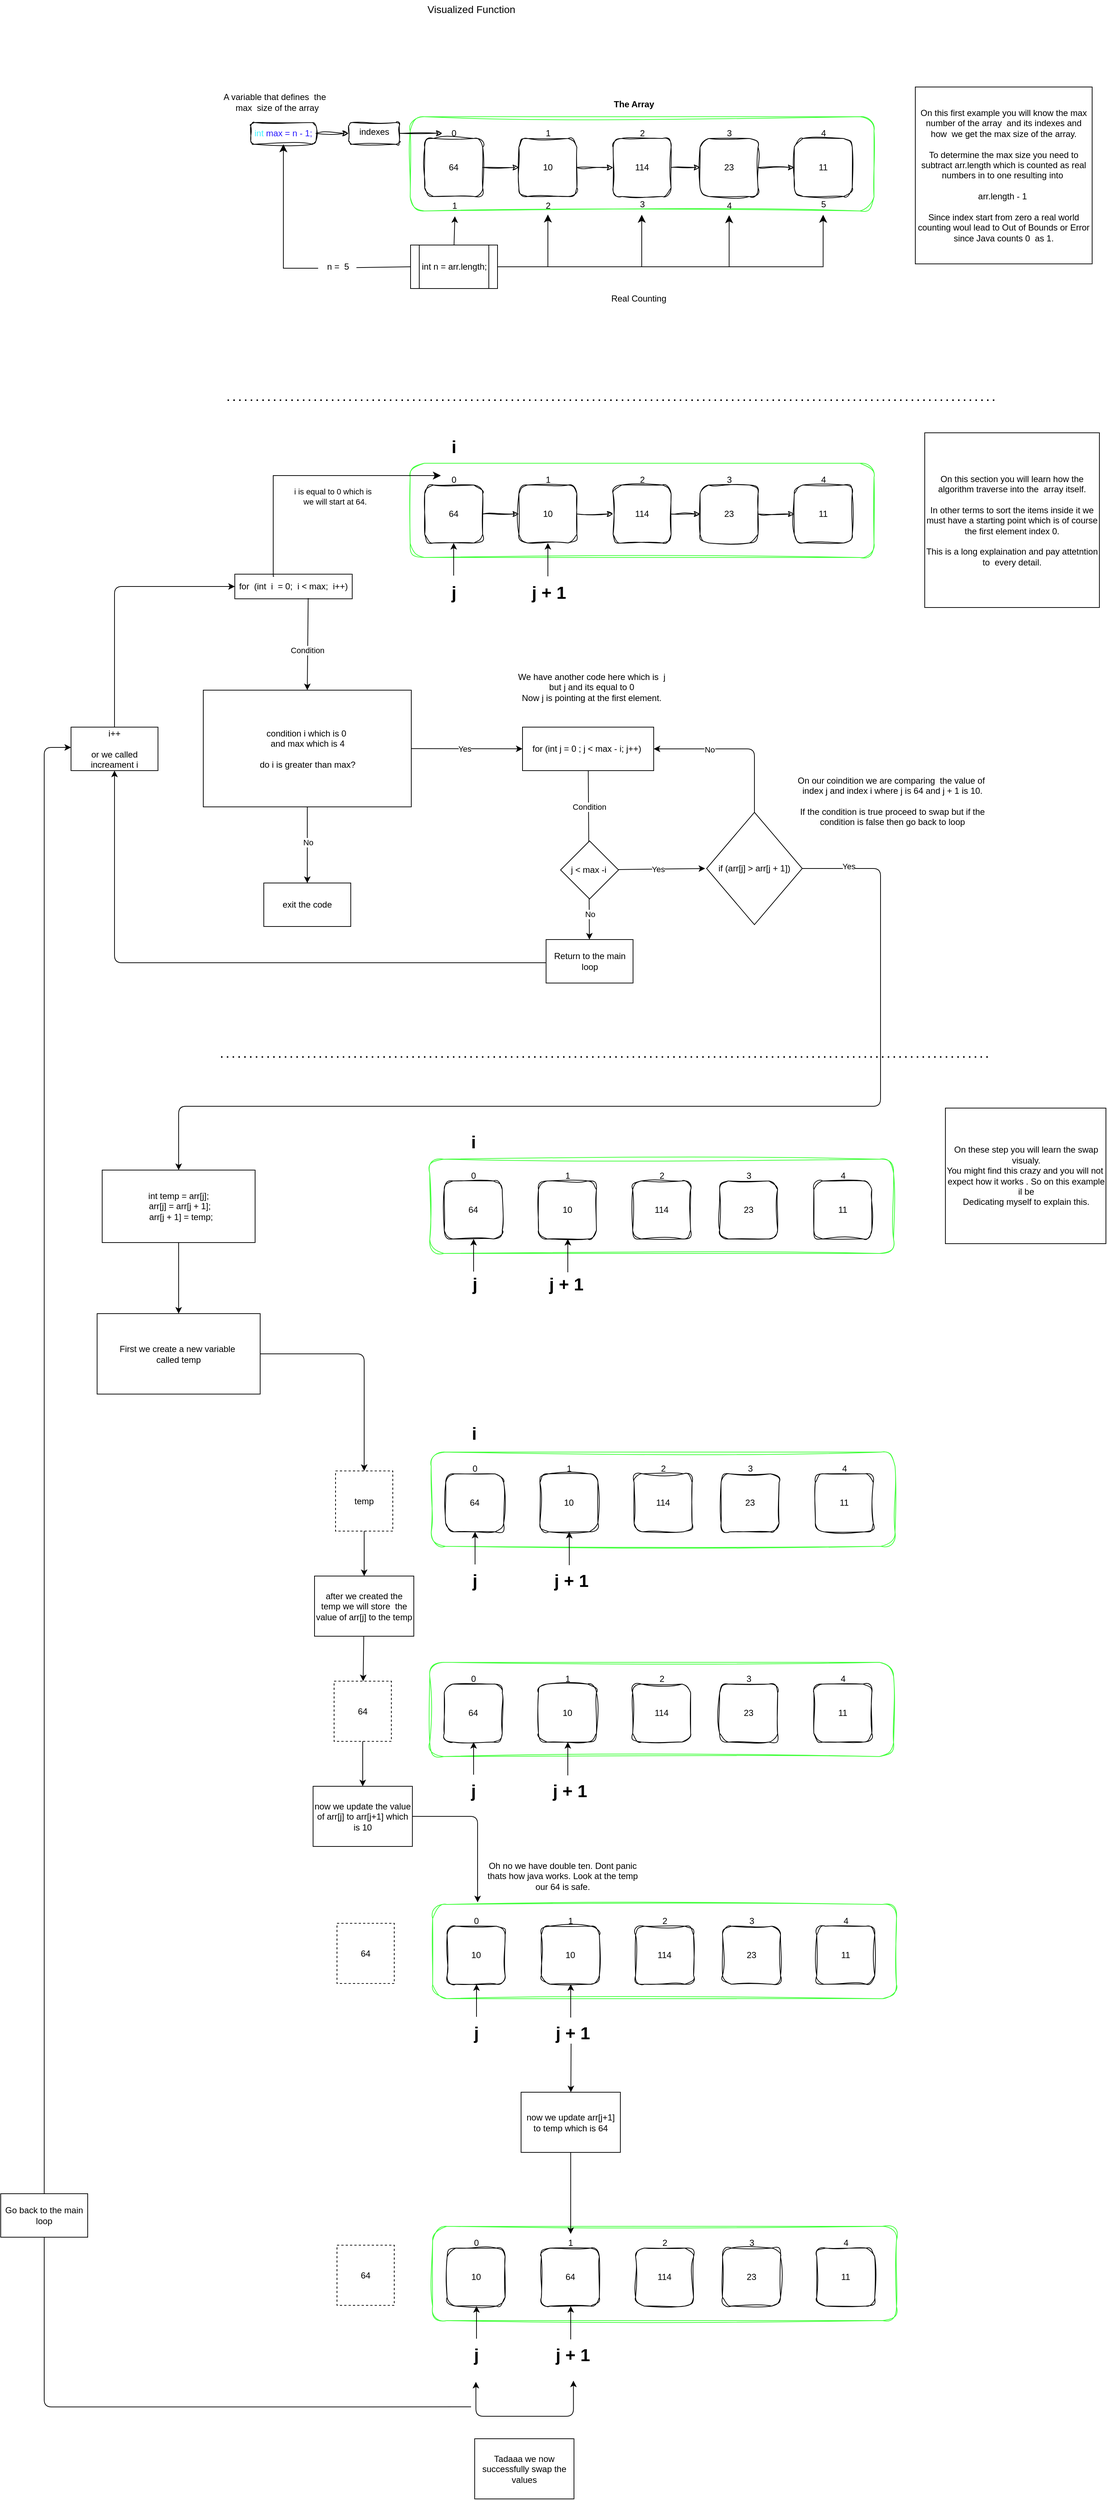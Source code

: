 <mxfile>
    <diagram id="qAZBfL1JPHvGY2etlOXa" name="Page-1">
        <mxGraphModel dx="1692" dy="777" grid="0" gridSize="10" guides="1" tooltips="1" connect="1" arrows="1" fold="1" page="0" pageScale="1" pageWidth="1100" pageHeight="850" background="none" math="0" shadow="0" adaptiveColors="auto">
            <root>
                <mxCell id="0"/>
                <mxCell id="1" parent="0"/>
                <mxCell id="31" value="" style="rounded=1;whiteSpace=wrap;html=1;strokeColor=#3EFF38;sketch=1;curveFitting=1;jiggle=2;fillColor=none;movable=0;resizable=0;rotatable=0;deletable=0;editable=0;locked=1;connectable=0;" parent="1" vertex="1">
                    <mxGeometry x="90" y="90" width="640" height="130" as="geometry"/>
                </mxCell>
                <mxCell id="11" value="&lt;font style=&quot;font-size: 14px;&quot;&gt;Visualized Function&lt;/font&gt;&lt;div&gt;&lt;br&gt;&lt;/div&gt;" style="text;html=1;align=center;verticalAlign=middle;resizable=0;points=[];autosize=1;strokeColor=none;fillColor=none;sketch=1;curveFitting=1;jiggle=2;rounded=1;" parent="1" vertex="1">
                    <mxGeometry x="104" y="-71" width="140" height="40" as="geometry"/>
                </mxCell>
                <mxCell id="23" value="indexes&lt;div&gt;&lt;br&gt;&lt;/div&gt;" style="text;html=1;align=center;verticalAlign=middle;resizable=0;points=[];autosize=1;strokeColor=none;fillColor=none;sketch=1;curveFitting=1;jiggle=2;rounded=1;movable=0;rotatable=0;deletable=0;editable=0;locked=1;connectable=0;" parent="1" vertex="1">
                    <mxGeometry x="10" y="98" width="60" height="40" as="geometry"/>
                </mxCell>
                <mxCell id="2" value="64" style="whiteSpace=wrap;html=1;aspect=fixed;sketch=1;curveFitting=1;jiggle=2;rounded=1;fillColor=none;movable=0;resizable=0;rotatable=0;deletable=0;editable=0;locked=1;connectable=0;" parent="1" vertex="1">
                    <mxGeometry x="110" y="120" width="80" height="80" as="geometry"/>
                </mxCell>
                <mxCell id="3" value="10" style="whiteSpace=wrap;html=1;aspect=fixed;sketch=1;curveFitting=1;jiggle=2;rounded=1;fillColor=none;movable=0;resizable=0;rotatable=0;deletable=0;editable=0;locked=1;connectable=0;" parent="1" vertex="1">
                    <mxGeometry x="240" y="120" width="80" height="80" as="geometry"/>
                </mxCell>
                <mxCell id="5" value="114" style="whiteSpace=wrap;html=1;aspect=fixed;sketch=1;curveFitting=1;jiggle=2;rounded=1;fillColor=none;movable=0;resizable=0;rotatable=0;deletable=0;editable=0;locked=1;connectable=0;" parent="1" vertex="1">
                    <mxGeometry x="370" y="120" width="80" height="80" as="geometry"/>
                </mxCell>
                <mxCell id="12" value="23" style="whiteSpace=wrap;html=1;aspect=fixed;sketch=1;curveFitting=1;jiggle=2;rounded=1;fillColor=none;movable=0;resizable=0;rotatable=0;deletable=0;editable=0;locked=1;connectable=0;" parent="1" vertex="1">
                    <mxGeometry x="490" y="120" width="80" height="80" as="geometry"/>
                </mxCell>
                <mxCell id="14" value="11" style="whiteSpace=wrap;html=1;aspect=fixed;sketch=1;curveFitting=1;jiggle=2;rounded=1;fillColor=none;movable=0;resizable=0;rotatable=0;deletable=0;editable=0;locked=1;connectable=0;" parent="1" vertex="1">
                    <mxGeometry x="620" y="120" width="80" height="80" as="geometry"/>
                </mxCell>
                <mxCell id="15" value="" style="edgeStyle=none;html=1;sketch=1;curveFitting=1;jiggle=2;rounded=1;movable=0;resizable=0;rotatable=0;deletable=0;editable=0;locked=1;connectable=0;" parent="1" source="12" target="14" edge="1">
                    <mxGeometry relative="1" as="geometry"/>
                </mxCell>
                <mxCell id="13" value="" style="edgeStyle=none;html=1;sketch=1;curveFitting=1;jiggle=2;rounded=1;movable=0;resizable=0;rotatable=0;deletable=0;editable=0;locked=1;connectable=0;" parent="1" source="5" target="12" edge="1">
                    <mxGeometry relative="1" as="geometry"/>
                </mxCell>
                <mxCell id="6" value="" style="edgeStyle=none;html=1;sketch=1;curveFitting=1;jiggle=2;rounded=1;movable=0;resizable=0;rotatable=0;deletable=0;editable=0;locked=1;connectable=0;" parent="1" source="3" target="5" edge="1">
                    <mxGeometry relative="1" as="geometry"/>
                </mxCell>
                <mxCell id="4" style="edgeStyle=none;html=1;sketch=1;curveFitting=1;jiggle=2;rounded=1;movable=0;resizable=0;rotatable=0;deletable=0;editable=0;locked=1;connectable=0;" parent="1" source="2" target="3" edge="1">
                    <mxGeometry relative="1" as="geometry"/>
                </mxCell>
                <mxCell id="16" value="&lt;p&gt;0&lt;/p&gt;" style="text;html=1;align=center;verticalAlign=middle;resizable=0;points=[];autosize=1;strokeColor=none;fillColor=none;sketch=1;curveFitting=1;jiggle=2;rounded=1;movable=0;rotatable=0;deletable=0;editable=0;locked=1;connectable=0;" parent="1" vertex="1">
                    <mxGeometry x="135" y="88" width="30" height="50" as="geometry"/>
                </mxCell>
                <mxCell id="17" value="1" style="text;html=1;align=center;verticalAlign=middle;resizable=0;points=[];autosize=1;strokeColor=none;fillColor=none;sketch=1;curveFitting=1;jiggle=2;rounded=1;movable=0;rotatable=0;deletable=0;editable=0;locked=1;connectable=0;" parent="1" vertex="1">
                    <mxGeometry x="265" y="98" width="30" height="30" as="geometry"/>
                </mxCell>
                <mxCell id="20" value="2" style="text;html=1;align=center;verticalAlign=middle;resizable=0;points=[];autosize=1;strokeColor=none;fillColor=none;sketch=1;curveFitting=1;jiggle=2;rounded=1;movable=0;rotatable=0;deletable=0;editable=0;locked=1;connectable=0;" parent="1" vertex="1">
                    <mxGeometry x="395" y="98" width="30" height="30" as="geometry"/>
                </mxCell>
                <mxCell id="21" value="3" style="text;html=1;align=center;verticalAlign=middle;resizable=0;points=[];autosize=1;strokeColor=none;fillColor=none;sketch=1;curveFitting=1;jiggle=2;rounded=1;movable=0;rotatable=0;deletable=0;editable=0;locked=1;connectable=0;" parent="1" vertex="1">
                    <mxGeometry x="515" y="98" width="30" height="30" as="geometry"/>
                </mxCell>
                <mxCell id="22" value="4" style="text;html=1;align=center;verticalAlign=middle;resizable=0;points=[];autosize=1;strokeColor=none;fillColor=none;sketch=1;curveFitting=1;jiggle=2;rounded=1;movable=0;rotatable=0;deletable=0;editable=0;locked=1;connectable=0;" parent="1" vertex="1">
                    <mxGeometry x="645" y="98" width="30" height="30" as="geometry"/>
                </mxCell>
                <mxCell id="27" style="edgeStyle=none;html=1;entryX=-0.025;entryY=0.496;entryDx=0;entryDy=0;entryPerimeter=0;sketch=1;curveFitting=1;jiggle=2;rounded=1;movable=0;resizable=0;rotatable=0;deletable=0;editable=0;locked=1;connectable=0;" parent="1" source="24" target="16" edge="1">
                    <mxGeometry relative="1" as="geometry"/>
                </mxCell>
                <mxCell id="24" value="" style="whiteSpace=wrap;html=1;sketch=1;curveFitting=1;jiggle=2;rounded=1;fillColor=none;movable=0;resizable=0;rotatable=0;deletable=0;editable=0;locked=1;connectable=0;" parent="1" vertex="1">
                    <mxGeometry x="5" y="98" width="70" height="30" as="geometry"/>
                </mxCell>
                <mxCell id="32" value="&lt;b&gt;The Array&amp;nbsp;&lt;/b&gt;" style="text;html=1;align=center;verticalAlign=middle;resizable=0;points=[];autosize=1;strokeColor=none;fillColor=none;sketch=1;curveFitting=1;jiggle=2;rounded=1;movable=0;rotatable=0;deletable=0;editable=0;locked=1;connectable=0;" parent="1" vertex="1">
                    <mxGeometry x="360" y="58" width="80" height="30" as="geometry"/>
                </mxCell>
                <mxCell id="34" style="edgeStyle=none;html=1;entryX=0;entryY=0.5;entryDx=0;entryDy=0;sketch=1;curveFitting=1;jiggle=2;rounded=1;movable=0;resizable=0;rotatable=0;deletable=0;editable=0;locked=1;connectable=0;" parent="1" source="33" target="24" edge="1">
                    <mxGeometry relative="1" as="geometry"/>
                </mxCell>
                <mxCell id="33" value="&lt;font color=&quot;#3df2ff&quot;&gt;int&lt;/font&gt;&lt;font color=&quot;#2616ff&quot;&gt; max = n - 1;&lt;/font&gt;" style="rounded=1;whiteSpace=wrap;html=1;sketch=1;curveFitting=1;jiggle=2;fillColor=none;movable=0;resizable=0;rotatable=0;deletable=0;editable=0;locked=1;connectable=0;" parent="1" vertex="1">
                    <mxGeometry x="-130" y="98" width="90" height="30" as="geometry"/>
                </mxCell>
                <mxCell id="35" value="A variable that defines&amp;nbsp; the&amp;nbsp;&amp;nbsp;&lt;div&gt;max&amp;nbsp; size of the array&lt;/div&gt;" style="text;html=1;align=center;verticalAlign=middle;resizable=0;points=[];autosize=1;strokeColor=none;fillColor=none;movable=0;rotatable=0;deletable=0;editable=0;locked=1;connectable=0;" parent="1" vertex="1">
                    <mxGeometry x="-177" y="49" width="166" height="41" as="geometry"/>
                </mxCell>
                <mxCell id="37" value="1" style="text;html=1;align=center;verticalAlign=middle;resizable=0;points=[];autosize=1;strokeColor=none;fillColor=none;movable=0;rotatable=0;deletable=0;editable=0;locked=1;connectable=0;" parent="1" vertex="1">
                    <mxGeometry x="138" y="200" width="25" height="26" as="geometry"/>
                </mxCell>
                <mxCell id="38" value="2" style="text;html=1;align=center;verticalAlign=middle;resizable=0;points=[];autosize=1;strokeColor=none;fillColor=none;movable=0;rotatable=0;deletable=0;editable=0;locked=1;connectable=0;" parent="1" vertex="1">
                    <mxGeometry x="267.5" y="200" width="25" height="26" as="geometry"/>
                </mxCell>
                <mxCell id="39" value="3" style="text;html=1;align=center;verticalAlign=middle;resizable=0;points=[];autosize=1;strokeColor=none;fillColor=none;movable=0;rotatable=0;deletable=0;editable=0;locked=1;connectable=0;" parent="1" vertex="1">
                    <mxGeometry x="397.5" y="198" width="25" height="26" as="geometry"/>
                </mxCell>
                <mxCell id="40" value="4" style="text;html=1;align=center;verticalAlign=middle;resizable=0;points=[];autosize=1;strokeColor=none;fillColor=none;movable=0;rotatable=0;deletable=0;editable=0;locked=1;connectable=0;" parent="1" vertex="1">
                    <mxGeometry x="517.5" y="200" width="25" height="26" as="geometry"/>
                </mxCell>
                <mxCell id="41" value="5" style="text;html=1;align=center;verticalAlign=middle;resizable=0;points=[];autosize=1;strokeColor=none;fillColor=none;movable=0;rotatable=0;deletable=0;editable=0;locked=1;connectable=0;" parent="1" vertex="1">
                    <mxGeometry x="647.5" y="198" width="25" height="26" as="geometry"/>
                </mxCell>
                <mxCell id="44" value="int n = arr.length;" style="shape=process;whiteSpace=wrap;html=1;backgroundOutline=1;movable=0;resizable=0;rotatable=0;deletable=0;editable=0;locked=1;connectable=0;" parent="1" vertex="1">
                    <mxGeometry x="90.5" y="267" width="120" height="60" as="geometry"/>
                </mxCell>
                <mxCell id="50" value="" style="edgeStyle=segmentEdgeStyle;endArrow=classic;html=1;curved=0;rounded=0;endSize=8;startSize=8;exitX=1;exitY=0.5;exitDx=0;exitDy=0;entryX=0.493;entryY=1.048;entryDx=0;entryDy=0;entryPerimeter=0;movable=0;resizable=0;rotatable=0;deletable=0;editable=0;locked=1;connectable=0;" parent="1" source="44" target="41" edge="1">
                    <mxGeometry width="50" height="50" relative="1" as="geometry">
                        <mxPoint x="293" y="278" as="sourcePoint"/>
                        <mxPoint x="343" y="228" as="targetPoint"/>
                    </mxGeometry>
                </mxCell>
                <mxCell id="52" value="" style="edgeStyle=segmentEdgeStyle;endArrow=classic;html=1;curved=0;rounded=0;endSize=8;startSize=8;entryX=0.505;entryY=0.994;entryDx=0;entryDy=0;entryPerimeter=0;exitX=1;exitY=0.5;exitDx=0;exitDy=0;movable=0;resizable=0;rotatable=0;deletable=0;editable=0;locked=1;connectable=0;" parent="1" source="44" target="40" edge="1">
                    <mxGeometry width="50" height="50" relative="1" as="geometry">
                        <mxPoint x="481" y="282" as="sourcePoint"/>
                        <mxPoint x="531" y="232" as="targetPoint"/>
                    </mxGeometry>
                </mxCell>
                <mxCell id="53" value="" style="edgeStyle=segmentEdgeStyle;endArrow=classic;html=1;curved=0;rounded=0;endSize=8;startSize=8;entryX=0.481;entryY=1.048;entryDx=0;entryDy=0;entryPerimeter=0;movable=0;resizable=0;rotatable=0;deletable=0;editable=0;locked=1;connectable=0;" parent="1" target="39" edge="1">
                    <mxGeometry width="50" height="50" relative="1" as="geometry">
                        <mxPoint x="214" y="297" as="sourcePoint"/>
                        <mxPoint x="343" y="228" as="targetPoint"/>
                    </mxGeometry>
                </mxCell>
                <mxCell id="54" value="" style="edgeStyle=segmentEdgeStyle;endArrow=classic;html=1;curved=0;rounded=0;endSize=8;startSize=8;exitX=1;exitY=0.5;exitDx=0;exitDy=0;entryX=0.5;entryY=0.955;entryDx=0;entryDy=0;entryPerimeter=0;movable=0;resizable=0;rotatable=0;deletable=0;editable=0;locked=1;connectable=0;" parent="1" source="44" target="38" edge="1">
                    <mxGeometry width="50" height="50" relative="1" as="geometry">
                        <mxPoint x="256" y="277" as="sourcePoint"/>
                        <mxPoint x="306" y="227" as="targetPoint"/>
                    </mxGeometry>
                </mxCell>
                <mxCell id="55" value="" style="endArrow=classic;html=1;entryX=0.547;entryY=1.051;entryDx=0;entryDy=0;entryPerimeter=0;exitX=0.5;exitY=0;exitDx=0;exitDy=0;movable=0;resizable=0;rotatable=0;deletable=0;editable=0;locked=1;connectable=0;" parent="1" source="44" target="37" edge="1">
                    <mxGeometry width="50" height="50" relative="1" as="geometry">
                        <mxPoint x="123" y="268" as="sourcePoint"/>
                        <mxPoint x="173" y="218" as="targetPoint"/>
                    </mxGeometry>
                </mxCell>
                <mxCell id="56" value="Real Counting&lt;div&gt;&lt;br&gt;&lt;/div&gt;" style="text;html=1;align=center;verticalAlign=middle;resizable=0;points=[];autosize=1;strokeColor=none;fillColor=none;movable=0;rotatable=0;deletable=0;editable=0;locked=1;connectable=0;" parent="1" vertex="1">
                    <mxGeometry x="358" y="327" width="94" height="41" as="geometry"/>
                </mxCell>
                <mxCell id="59" value="n =&amp;nbsp; 5" style="text;html=1;align=center;verticalAlign=middle;resizable=0;points=[];autosize=1;strokeColor=none;fillColor=none;movable=0;rotatable=0;deletable=0;editable=0;locked=1;connectable=0;" parent="1" vertex="1">
                    <mxGeometry x="-34" y="284" width="48" height="26" as="geometry"/>
                </mxCell>
                <mxCell id="62" value="" style="endArrow=none;html=1;exitX=1.038;exitY=0.545;exitDx=0;exitDy=0;exitPerimeter=0;entryX=0;entryY=0.5;entryDx=0;entryDy=0;movable=0;resizable=0;rotatable=0;deletable=0;editable=0;locked=1;connectable=0;" parent="1" source="59" target="44" edge="1">
                    <mxGeometry width="50" height="50" relative="1" as="geometry">
                        <mxPoint x="65" y="305" as="sourcePoint"/>
                        <mxPoint x="115" y="255" as="targetPoint"/>
                    </mxGeometry>
                </mxCell>
                <mxCell id="63" value="" style="edgeStyle=segmentEdgeStyle;endArrow=classic;html=1;curved=0;rounded=0;endSize=8;startSize=8;entryX=0.5;entryY=1;entryDx=0;entryDy=0;movable=0;resizable=0;rotatable=0;deletable=0;editable=0;locked=1;connectable=0;" parent="1" target="33" edge="1">
                    <mxGeometry width="50" height="50" relative="1" as="geometry">
                        <mxPoint x="-37" y="299" as="sourcePoint"/>
                        <mxPoint x="115" y="255" as="targetPoint"/>
                    </mxGeometry>
                </mxCell>
                <mxCell id="64" value="" style="rounded=1;whiteSpace=wrap;html=1;strokeColor=#3EFF38;sketch=1;curveFitting=1;jiggle=2;fillColor=none;movable=0;resizable=0;rotatable=0;deletable=0;editable=0;locked=1;connectable=0;" parent="1" vertex="1">
                    <mxGeometry x="90" y="568" width="640" height="130" as="geometry"/>
                </mxCell>
                <mxCell id="65" value="64" style="whiteSpace=wrap;html=1;aspect=fixed;sketch=1;curveFitting=1;jiggle=2;rounded=1;fillColor=none;movable=0;resizable=0;rotatable=0;deletable=0;editable=0;locked=1;connectable=0;" parent="1" vertex="1">
                    <mxGeometry x="110" y="598" width="80" height="80" as="geometry"/>
                </mxCell>
                <mxCell id="66" value="10" style="whiteSpace=wrap;html=1;aspect=fixed;sketch=1;curveFitting=1;jiggle=2;rounded=1;fillColor=none;movable=0;resizable=0;rotatable=0;deletable=0;editable=0;locked=1;connectable=0;" parent="1" vertex="1">
                    <mxGeometry x="240" y="598" width="80" height="80" as="geometry"/>
                </mxCell>
                <mxCell id="67" value="114" style="whiteSpace=wrap;html=1;aspect=fixed;sketch=1;curveFitting=1;jiggle=2;rounded=1;fillColor=none;movable=0;resizable=0;rotatable=0;deletable=0;editable=0;locked=1;connectable=0;" parent="1" vertex="1">
                    <mxGeometry x="370" y="598" width="80" height="80" as="geometry"/>
                </mxCell>
                <mxCell id="68" value="23" style="whiteSpace=wrap;html=1;aspect=fixed;sketch=1;curveFitting=1;jiggle=2;rounded=1;fillColor=none;movable=0;resizable=0;rotatable=0;deletable=0;editable=0;locked=1;connectable=0;" parent="1" vertex="1">
                    <mxGeometry x="490" y="598" width="80" height="80" as="geometry"/>
                </mxCell>
                <mxCell id="69" value="11" style="whiteSpace=wrap;html=1;aspect=fixed;sketch=1;curveFitting=1;jiggle=2;rounded=1;fillColor=none;movable=0;resizable=0;rotatable=0;deletable=0;editable=0;locked=1;connectable=0;" parent="1" vertex="1">
                    <mxGeometry x="620" y="598" width="80" height="80" as="geometry"/>
                </mxCell>
                <mxCell id="70" value="" style="edgeStyle=none;html=1;sketch=1;curveFitting=1;jiggle=2;rounded=1;movable=0;resizable=0;rotatable=0;deletable=0;editable=0;locked=1;connectable=0;" parent="1" source="68" target="69" edge="1">
                    <mxGeometry relative="1" as="geometry"/>
                </mxCell>
                <mxCell id="71" value="" style="edgeStyle=none;html=1;sketch=1;curveFitting=1;jiggle=2;rounded=1;movable=0;resizable=0;rotatable=0;deletable=0;editable=0;locked=1;connectable=0;" parent="1" source="67" target="68" edge="1">
                    <mxGeometry relative="1" as="geometry"/>
                </mxCell>
                <mxCell id="72" value="" style="edgeStyle=none;html=1;sketch=1;curveFitting=1;jiggle=2;rounded=1;movable=0;resizable=0;rotatable=0;deletable=0;editable=0;locked=1;connectable=0;" parent="1" source="66" target="67" edge="1">
                    <mxGeometry relative="1" as="geometry"/>
                </mxCell>
                <mxCell id="73" style="edgeStyle=none;html=1;sketch=1;curveFitting=1;jiggle=2;rounded=1;movable=0;resizable=0;rotatable=0;deletable=0;editable=0;locked=1;connectable=0;" parent="1" source="65" target="66" edge="1">
                    <mxGeometry relative="1" as="geometry"/>
                </mxCell>
                <mxCell id="74" value="&lt;p&gt;0&lt;/p&gt;" style="text;html=1;align=center;verticalAlign=middle;resizable=0;points=[];autosize=1;strokeColor=none;fillColor=none;sketch=1;curveFitting=1;jiggle=2;rounded=1;movable=0;rotatable=0;deletable=0;editable=0;locked=1;connectable=0;" parent="1" vertex="1">
                    <mxGeometry x="135" y="566" width="30" height="50" as="geometry"/>
                </mxCell>
                <mxCell id="75" value="1" style="text;html=1;align=center;verticalAlign=middle;resizable=0;points=[];autosize=1;strokeColor=none;fillColor=none;sketch=1;curveFitting=1;jiggle=2;rounded=1;movable=0;rotatable=0;deletable=0;editable=0;locked=1;connectable=0;" parent="1" vertex="1">
                    <mxGeometry x="265" y="576" width="30" height="30" as="geometry"/>
                </mxCell>
                <mxCell id="76" value="2" style="text;html=1;align=center;verticalAlign=middle;resizable=0;points=[];autosize=1;strokeColor=none;fillColor=none;sketch=1;curveFitting=1;jiggle=2;rounded=1;movable=0;rotatable=0;deletable=0;editable=0;locked=1;connectable=0;" parent="1" vertex="1">
                    <mxGeometry x="395" y="576" width="30" height="30" as="geometry"/>
                </mxCell>
                <mxCell id="77" value="3" style="text;html=1;align=center;verticalAlign=middle;resizable=0;points=[];autosize=1;strokeColor=none;fillColor=none;sketch=1;curveFitting=1;jiggle=2;rounded=1;movable=0;rotatable=0;deletable=0;editable=0;locked=1;connectable=0;" parent="1" vertex="1">
                    <mxGeometry x="515" y="576" width="30" height="30" as="geometry"/>
                </mxCell>
                <mxCell id="78" value="4" style="text;html=1;align=center;verticalAlign=middle;resizable=0;points=[];autosize=1;strokeColor=none;fillColor=none;sketch=1;curveFitting=1;jiggle=2;rounded=1;movable=0;rotatable=0;deletable=0;editable=0;locked=1;connectable=0;" parent="1" vertex="1">
                    <mxGeometry x="645" y="576" width="30" height="30" as="geometry"/>
                </mxCell>
                <mxCell id="80" value="" style="endArrow=none;dashed=1;html=1;dashPattern=1 3;strokeWidth=2;movable=0;resizable=0;rotatable=0;deletable=0;editable=0;locked=1;connectable=0;" parent="1" edge="1">
                    <mxGeometry width="50" height="50" relative="1" as="geometry">
                        <mxPoint x="-162" y="481" as="sourcePoint"/>
                        <mxPoint x="896" y="481" as="targetPoint"/>
                    </mxGeometry>
                </mxCell>
                <mxCell id="81" value="On this first example you will know the max number of the array&amp;nbsp; and its indexes and how&amp;nbsp; we get the max size of the array.&lt;br&gt;&lt;br&gt;To determine the max size you need to subtract arr.length which is counted as real numbers in to one resulting into&amp;nbsp;&lt;br&gt;&lt;br&gt;arr.length - 1&amp;nbsp;&lt;br&gt;&lt;br&gt;Since index start from zero a real world counting woul lead to Out of Bounds or Error since Java counts 0&amp;nbsp; as 1." style="whiteSpace=wrap;html=1;aspect=fixed;movable=0;resizable=0;rotatable=0;deletable=0;editable=0;locked=1;connectable=0;" parent="1" vertex="1">
                    <mxGeometry x="787" y="49" width="244" height="244" as="geometry"/>
                </mxCell>
                <mxCell id="82" value="On this section you will learn how the algorithm traverse into the&amp;nbsp; array itself.&lt;br&gt;&lt;br&gt;In other terms to sort the items inside it we must have a starting point which is of course the first element index 0.&lt;br&gt;&lt;br&gt;This is a long explaination and pay attetntion to&amp;nbsp; every detail." style="whiteSpace=wrap;html=1;aspect=fixed;movable=0;resizable=0;rotatable=0;deletable=0;editable=0;locked=1;connectable=0;" parent="1" vertex="1">
                    <mxGeometry x="800" y="526" width="241" height="241" as="geometry"/>
                </mxCell>
                <mxCell id="101" value="&lt;font style=&quot;color: light-dark(rgb(0, 0, 0), rgb(71, 218, 255));&quot;&gt;for&amp;nbsp; (int&amp;nbsp; i&amp;nbsp; = 0;&amp;nbsp; i &amp;lt; max;&amp;nbsp; i++)&lt;/font&gt;" style="rounded=0;whiteSpace=wrap;html=1;movable=0;resizable=0;rotatable=0;deletable=0;editable=0;locked=1;connectable=0;" parent="1" vertex="1">
                    <mxGeometry x="-152" y="721" width="162" height="34" as="geometry"/>
                </mxCell>
                <mxCell id="105" value="" style="edgeStyle=elbowEdgeStyle;elbow=horizontal;endArrow=classic;html=1;curved=0;rounded=0;endSize=8;startSize=8;entryX=-0.055;entryY=0.36;entryDx=0;entryDy=0;entryPerimeter=0;exitX=0.334;exitY=0.088;exitDx=0;exitDy=0;exitPerimeter=0;movable=0;resizable=0;rotatable=0;deletable=0;editable=0;locked=1;connectable=0;" parent="1" source="101" edge="1">
                    <mxGeometry width="50" height="50" relative="1" as="geometry">
                        <mxPoint x="-28" y="667" as="sourcePoint"/>
                        <mxPoint x="132.35" y="585.0" as="targetPoint"/>
                        <Array as="points">
                            <mxPoint x="-99" y="582"/>
                        </Array>
                    </mxGeometry>
                </mxCell>
                <mxCell id="106" value="i is equal to 0 which is&amp;nbsp;&amp;nbsp;&lt;div&gt;we will start at 64.&lt;/div&gt;" style="edgeLabel;html=1;align=center;verticalAlign=middle;resizable=0;points=[];movable=0;rotatable=0;deletable=0;editable=0;locked=1;connectable=0;" parent="105" vertex="1" connectable="0">
                    <mxGeometry x="0.144" relative="1" as="geometry">
                        <mxPoint x="12" y="29" as="offset"/>
                    </mxGeometry>
                </mxCell>
                <mxCell id="110" value="" style="endArrow=classic;html=1;entryX=0.5;entryY=1;entryDx=0;entryDy=0;movable=0;resizable=0;rotatable=0;deletable=0;editable=0;locked=1;connectable=0;" parent="1" target="65" edge="1">
                    <mxGeometry width="50" height="50" relative="1" as="geometry">
                        <mxPoint x="150" y="723" as="sourcePoint"/>
                        <mxPoint x="326" y="699" as="targetPoint"/>
                    </mxGeometry>
                </mxCell>
                <mxCell id="111" value="&lt;br&gt;&lt;div&gt;&lt;br&gt;&lt;/div&gt;" style="edgeLabel;html=1;align=center;verticalAlign=middle;resizable=0;points=[];movable=0;rotatable=0;deletable=0;editable=0;locked=1;connectable=0;" parent="110" vertex="1" connectable="0">
                    <mxGeometry x="-0.31" relative="1" as="geometry">
                        <mxPoint as="offset"/>
                    </mxGeometry>
                </mxCell>
                <mxCell id="112" value="&lt;h1&gt;&lt;font style=&quot;color: light-dark(rgb(0, 0, 0), rgb(71, 218, 255));&quot;&gt;i&lt;/font&gt;&lt;/h1&gt;" style="text;html=1;align=center;verticalAlign=middle;resizable=1;points=[];autosize=1;strokeColor=none;fillColor=none;movable=1;rotatable=1;deletable=1;editable=1;locked=0;connectable=1;" parent="1" vertex="1">
                    <mxGeometry x="137" y="509" width="25" height="73" as="geometry"/>
                </mxCell>
                <mxCell id="119" value="" style="edgeStyle=none;html=1;movable=0;resizable=0;rotatable=0;deletable=0;editable=0;locked=1;connectable=0;" parent="1" source="116" target="118" edge="1">
                    <mxGeometry relative="1" as="geometry"/>
                </mxCell>
                <mxCell id="120" value="&lt;font style=&quot;color: light-dark(rgb(0, 0, 0), rgb(255, 102, 102));&quot;&gt;No&lt;/font&gt;" style="edgeLabel;html=1;align=center;verticalAlign=middle;resizable=0;points=[];movable=0;rotatable=0;deletable=0;editable=0;locked=1;connectable=0;" parent="119" vertex="1" connectable="0">
                    <mxGeometry x="-0.072" y="1" relative="1" as="geometry">
                        <mxPoint as="offset"/>
                    </mxGeometry>
                </mxCell>
                <mxCell id="122" value="" style="edgeStyle=none;html=1;movable=0;resizable=0;rotatable=0;deletable=0;editable=0;locked=1;connectable=0;" parent="1" source="116" target="121" edge="1">
                    <mxGeometry relative="1" as="geometry"/>
                </mxCell>
                <mxCell id="123" value="&lt;font style=&quot;color: light-dark(rgb(0, 0, 0), rgb(62, 255, 56));&quot;&gt;Yes&lt;/font&gt;" style="edgeLabel;html=1;align=center;verticalAlign=middle;resizable=0;points=[];movable=0;rotatable=0;deletable=0;editable=0;locked=1;connectable=0;" parent="122" vertex="1" connectable="0">
                    <mxGeometry x="-0.198" relative="1" as="geometry">
                        <mxPoint x="12" as="offset"/>
                    </mxGeometry>
                </mxCell>
                <mxCell id="116" value="&lt;div style=&quot;&quot;&gt;&lt;span style=&quot;text-wrap-mode: nowrap; background-color: transparent;&quot;&gt;condition i which is 0&amp;nbsp;&lt;/span&gt;&lt;/div&gt;&lt;div style=&quot;&quot;&gt;&lt;div style=&quot;text-wrap-mode: nowrap;&quot;&gt;&lt;span style=&quot;background-color: transparent;&quot;&gt;and max which is 4&lt;/span&gt;&lt;/div&gt;&lt;div style=&quot;&quot;&gt;&lt;span style=&quot;text-wrap-mode: nowrap;&quot;&gt;&lt;br&gt;&lt;/span&gt;&lt;/div&gt;&lt;span style=&quot;text-wrap-mode: nowrap;&quot;&gt;&lt;div style=&quot;&quot;&gt;&lt;span style=&quot;background-color: transparent;&quot;&gt;do i is greater than max?&lt;/span&gt;&lt;/div&gt;&lt;/span&gt;&lt;/div&gt;" style="rounded=0;whiteSpace=wrap;html=1;movable=1;resizable=1;rotatable=1;deletable=1;editable=1;locked=0;connectable=1;align=center;" parent="1" vertex="1">
                    <mxGeometry x="-195.5" y="881" width="287" height="161" as="geometry"/>
                </mxCell>
                <mxCell id="118" value="exit the code" style="whiteSpace=wrap;html=1;rounded=0;movable=0;resizable=0;rotatable=0;deletable=0;editable=0;locked=1;connectable=0;" parent="1" vertex="1">
                    <mxGeometry x="-112" y="1147" width="120" height="60" as="geometry"/>
                </mxCell>
                <mxCell id="138" style="edgeStyle=none;html=1;movable=0;resizable=0;rotatable=0;deletable=0;editable=0;locked=1;connectable=0;" parent="1" source="121" target="129" edge="1">
                    <mxGeometry relative="1" as="geometry"/>
                </mxCell>
                <mxCell id="139" value="Condition" style="edgeLabel;html=1;align=center;verticalAlign=middle;resizable=0;points=[];movable=0;rotatable=0;deletable=0;editable=0;locked=1;connectable=0;" parent="138" vertex="1" connectable="0">
                    <mxGeometry x="-0.159" y="-1" relative="1" as="geometry">
                        <mxPoint x="1" y="-48" as="offset"/>
                    </mxGeometry>
                </mxCell>
                <mxCell id="142" value="&lt;font style=&quot;color: light-dark(rgb(0, 0, 0), rgb(255, 102, 102));&quot;&gt;No&lt;/font&gt;" style="edgeLabel;html=1;align=center;verticalAlign=middle;resizable=0;points=[];movable=0;rotatable=0;deletable=0;editable=0;locked=1;connectable=0;" parent="138" vertex="1" connectable="0">
                    <mxGeometry x="0.695" y="1" relative="1" as="geometry">
                        <mxPoint as="offset"/>
                    </mxGeometry>
                </mxCell>
                <mxCell id="121" value="&lt;font style=&quot;color: light-dark(rgb(0, 0, 0), rgb(255, 255, 153));&quot;&gt;for (int j = 0 ; j &amp;lt; max - i; j++)&amp;nbsp;&lt;/font&gt;" style="whiteSpace=wrap;html=1;rounded=0;movable=1;resizable=1;rotatable=1;deletable=1;editable=1;locked=0;connectable=1;" parent="1" vertex="1">
                    <mxGeometry x="245" y="932" width="181" height="60" as="geometry"/>
                </mxCell>
                <mxCell id="124" value="We have another code here which is&amp;nbsp; &lt;font style=&quot;color: light-dark(rgb(0, 0, 0), rgb(255, 255, 51));&quot;&gt;j&lt;/font&gt;&lt;br&gt;but j and its equal to 0&lt;br&gt;Now j is pointing at the first element." style="text;html=1;align=center;verticalAlign=middle;resizable=0;points=[];autosize=1;strokeColor=none;fillColor=none;movable=0;rotatable=0;deletable=0;editable=0;locked=1;connectable=0;" parent="1" vertex="1">
                    <mxGeometry x="229" y="849" width="221" height="55" as="geometry"/>
                </mxCell>
                <mxCell id="125" value="" style="endArrow=classic;html=1;entryX=0.5;entryY=1;entryDx=0;entryDy=0;movable=0;resizable=0;rotatable=0;deletable=0;editable=0;locked=1;connectable=0;" parent="1" target="66" edge="1">
                    <mxGeometry width="50" height="50" relative="1" as="geometry">
                        <mxPoint x="280" y="724" as="sourcePoint"/>
                        <mxPoint x="281" y="682" as="targetPoint"/>
                    </mxGeometry>
                </mxCell>
                <mxCell id="126" value="&lt;h1&gt;&lt;font style=&quot;color: light-dark(rgb(0, 0, 0), rgb(233, 255, 124));&quot;&gt;j&lt;/font&gt;&lt;/h1&gt;" style="text;html=1;align=center;verticalAlign=middle;resizable=1;points=[];autosize=1;strokeColor=none;fillColor=none;movable=1;rotatable=1;deletable=1;editable=1;locked=0;connectable=1;" parent="1" vertex="1">
                    <mxGeometry x="137" y="710" width="25" height="73" as="geometry"/>
                </mxCell>
                <mxCell id="131" style="edgeStyle=orthogonalEdgeStyle;html=1;movable=0;resizable=0;rotatable=0;deletable=0;editable=0;locked=1;connectable=0;" parent="1" source="129" target="132" edge="1">
                    <mxGeometry relative="1" as="geometry">
                        <mxPoint x="-262" y="960" as="targetPoint"/>
                        <Array as="points">
                            <mxPoint x="345" y="1233"/>
                            <mxPoint x="344" y="1233"/>
                            <mxPoint x="344" y="1257"/>
                            <mxPoint x="-318" y="1257"/>
                        </Array>
                    </mxGeometry>
                </mxCell>
                <mxCell id="129" value="Return to the main loop" style="whiteSpace=wrap;html=1;rounded=0;movable=1;resizable=1;rotatable=1;deletable=1;editable=1;locked=0;connectable=1;" parent="1" vertex="1">
                    <mxGeometry x="277.5" y="1225" width="120" height="60" as="geometry"/>
                </mxCell>
                <mxCell id="133" style="edgeStyle=orthogonalEdgeStyle;html=1;entryX=0;entryY=0.5;entryDx=0;entryDy=0;exitX=0.5;exitY=0;exitDx=0;exitDy=0;movable=0;resizable=0;rotatable=0;deletable=0;editable=0;locked=1;connectable=0;" parent="1" source="132" target="101" edge="1">
                    <mxGeometry relative="1" as="geometry"/>
                </mxCell>
                <mxCell id="132" value="i++&lt;br&gt;&lt;br&gt;or we called increament i" style="rounded=0;whiteSpace=wrap;html=1;movable=1;resizable=1;rotatable=1;deletable=1;editable=1;locked=0;connectable=1;" parent="1" vertex="1">
                    <mxGeometry x="-378" y="932" width="120" height="60" as="geometry"/>
                </mxCell>
                <mxCell id="136" value="" style="endArrow=classic;html=1;exitX=0.625;exitY=0.971;exitDx=0;exitDy=0;exitPerimeter=0;entryX=0.5;entryY=0;entryDx=0;entryDy=0;movable=0;resizable=0;rotatable=0;deletable=0;editable=0;locked=1;connectable=0;" parent="1" source="101" target="116" edge="1">
                    <mxGeometry width="50" height="50" relative="1" as="geometry">
                        <mxPoint x="54" y="1065" as="sourcePoint"/>
                        <mxPoint x="104" y="1015" as="targetPoint"/>
                    </mxGeometry>
                </mxCell>
                <mxCell id="137" value="Condition" style="edgeLabel;html=1;align=center;verticalAlign=middle;resizable=0;points=[];movable=0;rotatable=0;deletable=0;editable=0;locked=1;connectable=0;" parent="136" vertex="1" connectable="0">
                    <mxGeometry x="-0.47" y="-2" relative="1" as="geometry">
                        <mxPoint x="1" y="38" as="offset"/>
                    </mxGeometry>
                </mxCell>
                <mxCell id="144" value="" style="edgeStyle=none;html=1;movable=0;resizable=0;rotatable=0;deletable=0;editable=0;locked=1;connectable=0;" parent="1" source="141" edge="1">
                    <mxGeometry relative="1" as="geometry">
                        <mxPoint x="497" y="1127" as="targetPoint"/>
                    </mxGeometry>
                </mxCell>
                <mxCell id="146" value="&lt;font style=&quot;color: light-dark(rgb(0, 0, 0), rgb(62, 255, 56));&quot;&gt;Yes&lt;/font&gt;" style="edgeLabel;html=1;align=center;verticalAlign=middle;resizable=0;points=[];movable=0;rotatable=0;deletable=0;editable=0;locked=1;connectable=0;" parent="144" vertex="1" connectable="0">
                    <mxGeometry x="0.128" y="-1" relative="1" as="geometry">
                        <mxPoint x="-13" y="-1" as="offset"/>
                    </mxGeometry>
                </mxCell>
                <mxCell id="141" value="j &amp;lt; max -i&amp;nbsp;" style="rhombus;whiteSpace=wrap;html=1;movable=1;resizable=1;rotatable=1;deletable=1;editable=1;locked=0;connectable=1;" parent="1" vertex="1">
                    <mxGeometry x="297.5" y="1089" width="80" height="80" as="geometry"/>
                </mxCell>
                <mxCell id="148" value="" style="endArrow=none;dashed=1;html=1;dashPattern=1 3;strokeWidth=2;movable=0;resizable=0;rotatable=0;deletable=0;editable=0;locked=1;connectable=0;" parent="1" edge="1">
                    <mxGeometry width="50" height="50" relative="1" as="geometry">
                        <mxPoint x="-171" y="1387" as="sourcePoint"/>
                        <mxPoint x="887" y="1387" as="targetPoint"/>
                    </mxGeometry>
                </mxCell>
                <mxCell id="150" value="" style="rounded=1;whiteSpace=wrap;html=1;strokeColor=#3EFF38;sketch=1;curveFitting=1;jiggle=2;fillColor=none;movable=0;resizable=0;rotatable=0;deletable=0;editable=0;locked=1;connectable=0;" parent="1" vertex="1">
                    <mxGeometry x="117" y="1528" width="640" height="130" as="geometry"/>
                </mxCell>
                <mxCell id="151" value="64" style="whiteSpace=wrap;html=1;aspect=fixed;sketch=1;curveFitting=1;jiggle=2;rounded=1;fillColor=none;movable=0;resizable=0;rotatable=0;deletable=0;editable=0;locked=1;connectable=0;" parent="1" vertex="1">
                    <mxGeometry x="137" y="1558" width="80" height="80" as="geometry"/>
                </mxCell>
                <mxCell id="152" value="10" style="whiteSpace=wrap;html=1;aspect=fixed;sketch=1;curveFitting=1;jiggle=2;rounded=1;fillColor=none;movable=0;resizable=0;rotatable=0;deletable=0;editable=0;locked=1;connectable=0;" parent="1" vertex="1">
                    <mxGeometry x="267" y="1558" width="80" height="80" as="geometry"/>
                </mxCell>
                <mxCell id="153" value="114" style="whiteSpace=wrap;html=1;aspect=fixed;sketch=1;curveFitting=1;jiggle=2;rounded=1;fillColor=none;movable=0;resizable=0;rotatable=0;deletable=0;editable=0;locked=1;connectable=0;" parent="1" vertex="1">
                    <mxGeometry x="397" y="1558" width="80" height="80" as="geometry"/>
                </mxCell>
                <mxCell id="154" value="23" style="whiteSpace=wrap;html=1;aspect=fixed;sketch=1;curveFitting=1;jiggle=2;rounded=1;fillColor=none;movable=0;resizable=0;rotatable=0;deletable=0;editable=0;locked=1;connectable=0;" parent="1" vertex="1">
                    <mxGeometry x="517" y="1558" width="80" height="80" as="geometry"/>
                </mxCell>
                <mxCell id="155" value="11" style="whiteSpace=wrap;html=1;aspect=fixed;sketch=1;curveFitting=1;jiggle=2;rounded=1;fillColor=none;movable=0;resizable=0;rotatable=0;deletable=0;editable=0;locked=1;connectable=0;" parent="1" vertex="1">
                    <mxGeometry x="647" y="1558" width="80" height="80" as="geometry"/>
                </mxCell>
                <mxCell id="156" value="&lt;p&gt;0&lt;/p&gt;" style="text;html=1;align=center;verticalAlign=middle;resizable=0;points=[];autosize=1;strokeColor=none;fillColor=none;sketch=1;curveFitting=1;jiggle=2;rounded=1;movable=0;rotatable=0;deletable=0;editable=0;locked=1;connectable=0;" parent="1" vertex="1">
                    <mxGeometry x="162" y="1526" width="30" height="50" as="geometry"/>
                </mxCell>
                <mxCell id="157" value="1" style="text;html=1;align=center;verticalAlign=middle;resizable=0;points=[];autosize=1;strokeColor=none;fillColor=none;sketch=1;curveFitting=1;jiggle=2;rounded=1;movable=0;rotatable=0;deletable=0;editable=0;locked=1;connectable=0;" parent="1" vertex="1">
                    <mxGeometry x="292" y="1536" width="30" height="30" as="geometry"/>
                </mxCell>
                <mxCell id="158" value="2" style="text;html=1;align=center;verticalAlign=middle;resizable=0;points=[];autosize=1;strokeColor=none;fillColor=none;sketch=1;curveFitting=1;jiggle=2;rounded=1;movable=0;rotatable=0;deletable=0;editable=0;locked=1;connectable=0;" parent="1" vertex="1">
                    <mxGeometry x="422" y="1536" width="30" height="30" as="geometry"/>
                </mxCell>
                <mxCell id="159" value="3" style="text;html=1;align=center;verticalAlign=middle;resizable=0;points=[];autosize=1;strokeColor=none;fillColor=none;sketch=1;curveFitting=1;jiggle=2;rounded=1;movable=0;rotatable=0;deletable=0;editable=0;locked=1;connectable=0;" parent="1" vertex="1">
                    <mxGeometry x="542" y="1536" width="30" height="30" as="geometry"/>
                </mxCell>
                <mxCell id="160" value="4" style="text;html=1;align=center;verticalAlign=middle;resizable=0;points=[];autosize=1;strokeColor=none;fillColor=none;sketch=1;curveFitting=1;jiggle=2;rounded=1;movable=0;rotatable=0;deletable=0;editable=0;locked=1;connectable=0;" parent="1" vertex="1">
                    <mxGeometry x="672" y="1536" width="30" height="30" as="geometry"/>
                </mxCell>
                <mxCell id="161" value="" style="endArrow=classic;html=1;entryX=0.5;entryY=1;entryDx=0;entryDy=0;movable=0;resizable=0;rotatable=0;deletable=0;editable=0;locked=1;connectable=0;" parent="1" edge="1">
                    <mxGeometry width="50" height="50" relative="1" as="geometry">
                        <mxPoint x="177.5" y="1683" as="sourcePoint"/>
                        <mxPoint x="177.5" y="1638" as="targetPoint"/>
                    </mxGeometry>
                </mxCell>
                <mxCell id="162" value="&lt;br&gt;&lt;div&gt;&lt;br&gt;&lt;/div&gt;" style="edgeLabel;html=1;align=center;verticalAlign=middle;resizable=0;points=[];movable=0;rotatable=0;deletable=0;editable=0;locked=1;connectable=0;" parent="161" vertex="1" connectable="0">
                    <mxGeometry x="-0.31" relative="1" as="geometry">
                        <mxPoint as="offset"/>
                    </mxGeometry>
                </mxCell>
                <mxCell id="163" value="&lt;h1&gt;&lt;font style=&quot;color: light-dark(rgb(0, 0, 0), rgb(71, 218, 255));&quot;&gt;i&lt;/font&gt;&lt;/h1&gt;" style="text;html=1;align=center;verticalAlign=middle;resizable=1;points=[];autosize=1;strokeColor=none;fillColor=none;movable=1;rotatable=1;deletable=1;editable=1;locked=0;connectable=1;" parent="1" vertex="1">
                    <mxGeometry x="164" y="1468" width="25" height="73" as="geometry"/>
                </mxCell>
                <mxCell id="164" value="" style="endArrow=classic;html=1;entryX=0.5;entryY=1;entryDx=0;entryDy=0;movable=0;resizable=0;rotatable=0;deletable=0;editable=0;locked=1;connectable=0;" parent="1" edge="1">
                    <mxGeometry width="50" height="50" relative="1" as="geometry">
                        <mxPoint x="307.5" y="1684" as="sourcePoint"/>
                        <mxPoint x="307.5" y="1638" as="targetPoint"/>
                    </mxGeometry>
                </mxCell>
                <mxCell id="165" value="&lt;h1&gt;&lt;font style=&quot;color: light-dark(rgb(0, 0, 0), rgb(233, 255, 124));&quot;&gt;j&lt;/font&gt;&lt;/h1&gt;" style="text;html=1;align=center;verticalAlign=middle;resizable=1;points=[];autosize=1;strokeColor=none;fillColor=none;movable=1;rotatable=1;deletable=1;editable=1;locked=0;connectable=1;" parent="1" vertex="1">
                    <mxGeometry x="166.5" y="1664" width="25" height="73" as="geometry"/>
                </mxCell>
                <mxCell id="166" value="On these step you will learn the swap visualy.&lt;br&gt;You might find this crazy and you will not&amp;nbsp;&lt;div&gt;expect how it works . So on this example il be&lt;/div&gt;&lt;div&gt;Dedicating myself to explain this.&lt;/div&gt;" style="rounded=0;whiteSpace=wrap;html=1;" parent="1" vertex="1">
                    <mxGeometry x="828.5" y="1457.5" width="221.5" height="187" as="geometry"/>
                </mxCell>
                <mxCell id="170" value="" style="edgeStyle=none;html=1;" parent="1" source="168" target="169" edge="1">
                    <mxGeometry relative="1" as="geometry"/>
                </mxCell>
                <mxCell id="168" value="&lt;div&gt;&amp;nbsp;int temp = arr[j];&amp;nbsp;&lt;/div&gt;&lt;div&gt;&amp;nbsp; arr[j] = arr[j + 1];&amp;nbsp;&lt;/div&gt;&lt;div&gt;&amp;nbsp; &amp;nbsp;arr[j + 1] = temp;&amp;nbsp;&lt;/div&gt;" style="rounded=0;whiteSpace=wrap;html=1;movable=1;resizable=1;rotatable=1;deletable=1;editable=1;locked=0;connectable=1;" parent="1" vertex="1">
                    <mxGeometry x="-335" y="1543" width="211" height="100" as="geometry"/>
                </mxCell>
                <mxCell id="192" style="edgeStyle=orthogonalEdgeStyle;html=1;entryX=0.5;entryY=0;entryDx=0;entryDy=0;" parent="1" source="169" target="191" edge="1">
                    <mxGeometry relative="1" as="geometry"/>
                </mxCell>
                <mxCell id="169" value="First we create a new variable&amp;nbsp;&lt;div&gt;called temp&lt;/div&gt;" style="whiteSpace=wrap;html=1;rounded=0;resizable=1;" parent="1" vertex="1">
                    <mxGeometry x="-342" y="1741" width="225" height="111" as="geometry"/>
                </mxCell>
                <mxCell id="174" value="" style="rounded=1;whiteSpace=wrap;html=1;strokeColor=#3EFF38;sketch=1;curveFitting=1;jiggle=2;fillColor=none;movable=1;resizable=1;rotatable=1;deletable=1;editable=1;locked=0;connectable=1;" parent="1" vertex="1">
                    <mxGeometry x="119" y="1932" width="640" height="130" as="geometry"/>
                </mxCell>
                <mxCell id="175" value="64" style="whiteSpace=wrap;html=1;aspect=fixed;sketch=1;curveFitting=1;jiggle=2;rounded=1;fillColor=none;movable=1;resizable=1;rotatable=1;deletable=1;editable=1;locked=0;connectable=1;" parent="1" vertex="1">
                    <mxGeometry x="139" y="1962" width="80" height="80" as="geometry"/>
                </mxCell>
                <mxCell id="176" value="10" style="whiteSpace=wrap;html=1;aspect=fixed;sketch=1;curveFitting=1;jiggle=2;rounded=1;fillColor=none;movable=1;resizable=1;rotatable=1;deletable=1;editable=1;locked=0;connectable=1;" parent="1" vertex="1">
                    <mxGeometry x="269" y="1962" width="80" height="80" as="geometry"/>
                </mxCell>
                <mxCell id="177" value="114" style="whiteSpace=wrap;html=1;aspect=fixed;sketch=1;curveFitting=1;jiggle=2;rounded=1;fillColor=none;movable=1;resizable=1;rotatable=1;deletable=1;editable=1;locked=0;connectable=1;" parent="1" vertex="1">
                    <mxGeometry x="399" y="1962" width="80" height="80" as="geometry"/>
                </mxCell>
                <mxCell id="178" value="23" style="whiteSpace=wrap;html=1;aspect=fixed;sketch=1;curveFitting=1;jiggle=2;rounded=1;fillColor=none;movable=1;resizable=1;rotatable=1;deletable=1;editable=1;locked=0;connectable=1;" parent="1" vertex="1">
                    <mxGeometry x="519" y="1962" width="80" height="80" as="geometry"/>
                </mxCell>
                <mxCell id="179" value="11" style="whiteSpace=wrap;html=1;aspect=fixed;sketch=1;curveFitting=1;jiggle=2;rounded=1;fillColor=none;movable=1;resizable=1;rotatable=1;deletable=1;editable=1;locked=0;connectable=1;" parent="1" vertex="1">
                    <mxGeometry x="649" y="1962" width="80" height="80" as="geometry"/>
                </mxCell>
                <mxCell id="180" value="&lt;p&gt;0&lt;/p&gt;" style="text;html=1;align=center;verticalAlign=middle;resizable=1;points=[];autosize=1;strokeColor=none;fillColor=none;sketch=1;curveFitting=1;jiggle=2;rounded=1;movable=1;rotatable=1;deletable=1;editable=1;locked=0;connectable=1;" parent="1" vertex="1">
                    <mxGeometry x="164" y="1930" width="30" height="50" as="geometry"/>
                </mxCell>
                <mxCell id="181" value="1" style="text;html=1;align=center;verticalAlign=middle;resizable=1;points=[];autosize=1;strokeColor=none;fillColor=none;sketch=1;curveFitting=1;jiggle=2;rounded=1;movable=1;rotatable=1;deletable=1;editable=1;locked=0;connectable=1;" parent="1" vertex="1">
                    <mxGeometry x="294" y="1940" width="30" height="30" as="geometry"/>
                </mxCell>
                <mxCell id="182" value="2" style="text;html=1;align=center;verticalAlign=middle;resizable=1;points=[];autosize=1;strokeColor=none;fillColor=none;sketch=1;curveFitting=1;jiggle=2;rounded=1;movable=1;rotatable=1;deletable=1;editable=1;locked=0;connectable=1;" parent="1" vertex="1">
                    <mxGeometry x="424" y="1940" width="30" height="30" as="geometry"/>
                </mxCell>
                <mxCell id="183" value="3" style="text;html=1;align=center;verticalAlign=middle;resizable=1;points=[];autosize=1;strokeColor=none;fillColor=none;sketch=1;curveFitting=1;jiggle=2;rounded=1;movable=1;rotatable=1;deletable=1;editable=1;locked=0;connectable=1;" parent="1" vertex="1">
                    <mxGeometry x="544" y="1940" width="30" height="30" as="geometry"/>
                </mxCell>
                <mxCell id="184" value="4" style="text;html=1;align=center;verticalAlign=middle;resizable=1;points=[];autosize=1;strokeColor=none;fillColor=none;sketch=1;curveFitting=1;jiggle=2;rounded=1;movable=1;rotatable=1;deletable=1;editable=1;locked=0;connectable=1;" parent="1" vertex="1">
                    <mxGeometry x="674" y="1940" width="30" height="30" as="geometry"/>
                </mxCell>
                <mxCell id="185" value="" style="endArrow=classic;html=1;entryX=0.5;entryY=1;entryDx=0;entryDy=0;movable=1;resizable=1;rotatable=1;deletable=1;editable=1;locked=0;connectable=1;" parent="1" edge="1">
                    <mxGeometry width="50" height="50" relative="1" as="geometry">
                        <mxPoint x="179.5" y="2087" as="sourcePoint"/>
                        <mxPoint x="179.5" y="2042" as="targetPoint"/>
                    </mxGeometry>
                </mxCell>
                <mxCell id="186" value="&lt;br&gt;&lt;div&gt;&lt;br&gt;&lt;/div&gt;" style="edgeLabel;html=1;align=center;verticalAlign=middle;resizable=1;points=[];movable=1;rotatable=1;deletable=1;editable=1;locked=0;connectable=1;" parent="185" vertex="1" connectable="0">
                    <mxGeometry x="-0.31" relative="1" as="geometry">
                        <mxPoint as="offset"/>
                    </mxGeometry>
                </mxCell>
                <mxCell id="187" value="&lt;h1&gt;&lt;font style=&quot;color: light-dark(rgb(0, 0, 0), rgb(71, 218, 255));&quot;&gt;i&lt;/font&gt;&lt;/h1&gt;" style="text;html=1;align=center;verticalAlign=middle;resizable=1;points=[];autosize=1;strokeColor=none;fillColor=none;movable=1;rotatable=1;deletable=1;editable=1;locked=0;connectable=1;" parent="1" vertex="1">
                    <mxGeometry x="165" y="1870" width="25" height="73" as="geometry"/>
                </mxCell>
                <mxCell id="188" value="" style="endArrow=classic;html=1;entryX=0.5;entryY=1;entryDx=0;entryDy=0;movable=1;resizable=1;rotatable=1;deletable=1;editable=1;locked=0;connectable=1;" parent="1" edge="1">
                    <mxGeometry width="50" height="50" relative="1" as="geometry">
                        <mxPoint x="309.5" y="2088" as="sourcePoint"/>
                        <mxPoint x="309.5" y="2042" as="targetPoint"/>
                    </mxGeometry>
                </mxCell>
                <mxCell id="189" value="&lt;h1&gt;&lt;font style=&quot;color: light-dark(rgb(0, 0, 0), rgb(233, 255, 124));&quot;&gt;j&lt;/font&gt;&lt;/h1&gt;" style="text;html=1;align=center;verticalAlign=middle;resizable=1;points=[];autosize=1;strokeColor=none;fillColor=none;movable=1;rotatable=1;deletable=1;editable=1;locked=0;connectable=1;" parent="1" vertex="1">
                    <mxGeometry x="166.5" y="2073" width="25" height="73" as="geometry"/>
                </mxCell>
                <mxCell id="220" value="" style="edgeStyle=none;html=1;" parent="1" source="191" target="219" edge="1">
                    <mxGeometry relative="1" as="geometry"/>
                </mxCell>
                <mxCell id="191" value="temp" style="rounded=0;whiteSpace=wrap;html=1;dashed=1;" parent="1" vertex="1">
                    <mxGeometry x="-13" y="1958" width="79" height="83" as="geometry"/>
                </mxCell>
                <mxCell id="194" style="edgeStyle=orthogonalEdgeStyle;html=1;entryX=1;entryY=0.5;entryDx=0;entryDy=0;movable=0;resizable=0;rotatable=0;deletable=0;editable=0;locked=1;connectable=0;" parent="1" source="193" target="121" edge="1">
                    <mxGeometry relative="1" as="geometry">
                        <mxPoint x="438" y="986" as="targetPoint"/>
                        <Array as="points">
                            <mxPoint x="565" y="962"/>
                        </Array>
                    </mxGeometry>
                </mxCell>
                <mxCell id="195" value="&lt;font style=&quot;color: light-dark(rgb(0, 0, 0), rgb(255, 102, 102));&quot;&gt;No&lt;/font&gt;" style="edgeLabel;html=1;align=center;verticalAlign=middle;resizable=0;points=[];" parent="194" vertex="1" connectable="0">
                    <mxGeometry x="0.081" relative="1" as="geometry">
                        <mxPoint x="-27" y="1" as="offset"/>
                    </mxGeometry>
                </mxCell>
                <mxCell id="196" style="edgeStyle=orthogonalEdgeStyle;html=1;entryX=0.5;entryY=0;entryDx=0;entryDy=0;exitX=1;exitY=0.5;exitDx=0;exitDy=0;" parent="1" source="193" target="168" edge="1">
                    <mxGeometry relative="1" as="geometry">
                        <Array as="points">
                            <mxPoint x="739" y="1127"/>
                            <mxPoint x="739" y="1455"/>
                            <mxPoint x="-229" y="1455"/>
                        </Array>
                    </mxGeometry>
                </mxCell>
                <mxCell id="197" value="&lt;font style=&quot;color: light-dark(rgb(0, 0, 0), rgb(62, 255, 56));&quot;&gt;Yes&lt;/font&gt;" style="edgeLabel;html=1;align=center;verticalAlign=middle;resizable=0;points=[];" parent="196" vertex="1" connectable="0">
                    <mxGeometry x="-0.914" y="3" relative="1" as="geometry">
                        <mxPoint as="offset"/>
                    </mxGeometry>
                </mxCell>
                <mxCell id="193" value="&amp;nbsp;if (arr[j] &amp;gt; arr[j + 1])&amp;nbsp;" style="rhombus;whiteSpace=wrap;html=1;" parent="1" vertex="1">
                    <mxGeometry x="499" y="1049.5" width="132" height="155" as="geometry"/>
                </mxCell>
                <mxCell id="198" value="On our coindition we are comparing&amp;nbsp; the value of&amp;nbsp;&lt;div&gt;index j and index i where j is 64 and j + 1 is 10.&lt;br&gt;&lt;br&gt;If the condition is true proceed to swap but if the&lt;br&gt;condition is false then go back to loop&lt;/div&gt;" style="text;html=1;align=center;verticalAlign=middle;resizable=0;points=[];autosize=1;strokeColor=none;fillColor=none;" parent="1" vertex="1">
                    <mxGeometry x="615" y="992" width="279" height="84" as="geometry"/>
                </mxCell>
                <mxCell id="199" value="&lt;h1&gt;&lt;font style=&quot;color: light-dark(rgb(0, 0, 0), rgb(255, 102, 102));&quot;&gt;j + 1&lt;/font&gt;&lt;/h1&gt;" style="text;html=1;align=center;verticalAlign=middle;resizable=0;points=[];autosize=1;strokeColor=none;fillColor=none;" parent="1" vertex="1">
                    <mxGeometry x="248" y="710" width="65" height="73" as="geometry"/>
                </mxCell>
                <mxCell id="200" value="&lt;h1&gt;&lt;font style=&quot;color: light-dark(rgb(0, 0, 0), rgb(255, 102, 102));&quot;&gt;j + 1&lt;/font&gt;&lt;/h1&gt;" style="text;html=1;align=center;verticalAlign=middle;resizable=0;points=[];autosize=1;strokeColor=none;fillColor=none;" parent="1" vertex="1">
                    <mxGeometry x="272" y="1664" width="65" height="73" as="geometry"/>
                </mxCell>
                <mxCell id="217" value="&lt;h1&gt;&lt;font style=&quot;color: light-dark(rgb(0, 0, 0), rgb(255, 102, 102));&quot;&gt;j + 1&lt;/font&gt;&lt;/h1&gt;" style="text;html=1;align=center;verticalAlign=middle;resizable=1;points=[];autosize=1;strokeColor=none;fillColor=none;movable=1;rotatable=1;deletable=1;editable=1;locked=0;connectable=1;" parent="1" vertex="1">
                    <mxGeometry x="279" y="2073" width="65" height="73" as="geometry"/>
                </mxCell>
                <mxCell id="240" style="edgeStyle=none;html=1;" parent="1" source="219" target="237" edge="1">
                    <mxGeometry relative="1" as="geometry"/>
                </mxCell>
                <mxCell id="219" value="after we created the temp we will store&amp;nbsp; the value of arr[j] to the temp" style="rounded=0;whiteSpace=wrap;html=1;" parent="1" vertex="1">
                    <mxGeometry x="-42" y="2103" width="137" height="83" as="geometry"/>
                </mxCell>
                <mxCell id="221" value="" style="rounded=1;whiteSpace=wrap;html=1;strokeColor=#3EFF38;sketch=1;curveFitting=1;jiggle=2;fillColor=none;movable=1;resizable=1;rotatable=1;deletable=1;editable=1;locked=0;connectable=1;" parent="1" vertex="1">
                    <mxGeometry x="117" y="2222" width="640" height="130" as="geometry"/>
                </mxCell>
                <mxCell id="222" value="64" style="whiteSpace=wrap;html=1;aspect=fixed;sketch=1;curveFitting=1;jiggle=2;rounded=1;fillColor=none;movable=1;resizable=1;rotatable=1;deletable=1;editable=1;locked=0;connectable=1;" parent="1" vertex="1">
                    <mxGeometry x="137" y="2252" width="80" height="80" as="geometry"/>
                </mxCell>
                <mxCell id="223" value="10" style="whiteSpace=wrap;html=1;aspect=fixed;sketch=1;curveFitting=1;jiggle=2;rounded=1;fillColor=none;movable=1;resizable=1;rotatable=1;deletable=1;editable=1;locked=0;connectable=1;" parent="1" vertex="1">
                    <mxGeometry x="267" y="2252" width="80" height="80" as="geometry"/>
                </mxCell>
                <mxCell id="224" value="114" style="whiteSpace=wrap;html=1;aspect=fixed;sketch=1;curveFitting=1;jiggle=2;rounded=1;fillColor=none;movable=1;resizable=1;rotatable=1;deletable=1;editable=1;locked=0;connectable=1;" parent="1" vertex="1">
                    <mxGeometry x="397" y="2252" width="80" height="80" as="geometry"/>
                </mxCell>
                <mxCell id="225" value="23" style="whiteSpace=wrap;html=1;aspect=fixed;sketch=1;curveFitting=1;jiggle=2;rounded=1;fillColor=none;movable=1;resizable=1;rotatable=1;deletable=1;editable=1;locked=0;connectable=1;" parent="1" vertex="1">
                    <mxGeometry x="517" y="2252" width="80" height="80" as="geometry"/>
                </mxCell>
                <mxCell id="226" value="11" style="whiteSpace=wrap;html=1;aspect=fixed;sketch=1;curveFitting=1;jiggle=2;rounded=1;fillColor=none;movable=1;resizable=1;rotatable=1;deletable=1;editable=1;locked=0;connectable=1;" parent="1" vertex="1">
                    <mxGeometry x="647" y="2252" width="80" height="80" as="geometry"/>
                </mxCell>
                <mxCell id="227" value="&lt;p&gt;0&lt;/p&gt;" style="text;html=1;align=center;verticalAlign=middle;resizable=1;points=[];autosize=1;strokeColor=none;fillColor=none;sketch=1;curveFitting=1;jiggle=2;rounded=1;movable=1;rotatable=1;deletable=1;editable=1;locked=0;connectable=1;" parent="1" vertex="1">
                    <mxGeometry x="162" y="2220" width="30" height="50" as="geometry"/>
                </mxCell>
                <mxCell id="228" value="1" style="text;html=1;align=center;verticalAlign=middle;resizable=1;points=[];autosize=1;strokeColor=none;fillColor=none;sketch=1;curveFitting=1;jiggle=2;rounded=1;movable=1;rotatable=1;deletable=1;editable=1;locked=0;connectable=1;" parent="1" vertex="1">
                    <mxGeometry x="292" y="2230" width="30" height="30" as="geometry"/>
                </mxCell>
                <mxCell id="229" value="2" style="text;html=1;align=center;verticalAlign=middle;resizable=1;points=[];autosize=1;strokeColor=none;fillColor=none;sketch=1;curveFitting=1;jiggle=2;rounded=1;movable=1;rotatable=1;deletable=1;editable=1;locked=0;connectable=1;" parent="1" vertex="1">
                    <mxGeometry x="422" y="2230" width="30" height="30" as="geometry"/>
                </mxCell>
                <mxCell id="230" value="3" style="text;html=1;align=center;verticalAlign=middle;resizable=1;points=[];autosize=1;strokeColor=none;fillColor=none;sketch=1;curveFitting=1;jiggle=2;rounded=1;movable=1;rotatable=1;deletable=1;editable=1;locked=0;connectable=1;" parent="1" vertex="1">
                    <mxGeometry x="542" y="2230" width="30" height="30" as="geometry"/>
                </mxCell>
                <mxCell id="231" value="4" style="text;html=1;align=center;verticalAlign=middle;resizable=1;points=[];autosize=1;strokeColor=none;fillColor=none;sketch=1;curveFitting=1;jiggle=2;rounded=1;movable=1;rotatable=1;deletable=1;editable=1;locked=0;connectable=1;" parent="1" vertex="1">
                    <mxGeometry x="672" y="2230" width="30" height="30" as="geometry"/>
                </mxCell>
                <mxCell id="232" value="" style="endArrow=classic;html=1;entryX=0.5;entryY=1;entryDx=0;entryDy=0;movable=1;resizable=1;rotatable=1;deletable=1;editable=1;locked=0;connectable=1;" parent="1" edge="1">
                    <mxGeometry width="50" height="50" relative="1" as="geometry">
                        <mxPoint x="177.5" y="2377" as="sourcePoint"/>
                        <mxPoint x="177.5" y="2332" as="targetPoint"/>
                    </mxGeometry>
                </mxCell>
                <mxCell id="233" value="&lt;br&gt;&lt;div&gt;&lt;br&gt;&lt;/div&gt;" style="edgeLabel;html=1;align=center;verticalAlign=middle;resizable=1;points=[];movable=1;rotatable=1;deletable=1;editable=1;locked=0;connectable=1;" parent="232" vertex="1" connectable="0">
                    <mxGeometry x="-0.31" relative="1" as="geometry">
                        <mxPoint as="offset"/>
                    </mxGeometry>
                </mxCell>
                <mxCell id="234" value="" style="endArrow=classic;html=1;entryX=0.5;entryY=1;entryDx=0;entryDy=0;movable=1;resizable=1;rotatable=1;deletable=1;editable=1;locked=0;connectable=1;" parent="1" edge="1">
                    <mxGeometry width="50" height="50" relative="1" as="geometry">
                        <mxPoint x="307.5" y="2378" as="sourcePoint"/>
                        <mxPoint x="307.5" y="2332" as="targetPoint"/>
                    </mxGeometry>
                </mxCell>
                <mxCell id="235" value="&lt;h1&gt;&lt;font style=&quot;color: light-dark(rgb(0, 0, 0), rgb(233, 255, 124));&quot;&gt;j&lt;/font&gt;&lt;/h1&gt;" style="text;html=1;align=center;verticalAlign=middle;resizable=1;points=[];autosize=1;strokeColor=none;fillColor=none;movable=1;rotatable=1;deletable=1;editable=1;locked=0;connectable=1;" parent="1" vertex="1">
                    <mxGeometry x="164.5" y="2363" width="25" height="73" as="geometry"/>
                </mxCell>
                <mxCell id="236" value="" style="edgeStyle=none;html=1;" parent="1" source="237" target="239" edge="1">
                    <mxGeometry relative="1" as="geometry"/>
                </mxCell>
                <mxCell id="237" value="64" style="rounded=0;whiteSpace=wrap;html=1;dashed=1;" parent="1" vertex="1">
                    <mxGeometry x="-15" y="2248" width="79" height="83" as="geometry"/>
                </mxCell>
                <mxCell id="238" value="&lt;h1&gt;&lt;font style=&quot;color: light-dark(rgb(0, 0, 0), rgb(255, 102, 102));&quot;&gt;j + 1&lt;/font&gt;&lt;/h1&gt;" style="text;html=1;align=center;verticalAlign=middle;resizable=1;points=[];autosize=1;strokeColor=none;fillColor=none;movable=1;rotatable=1;deletable=1;editable=1;locked=0;connectable=1;" parent="1" vertex="1">
                    <mxGeometry x="277" y="2363" width="65" height="73" as="geometry"/>
                </mxCell>
                <mxCell id="239" value="now we update the value of arr[j] to arr[j+1] which is 10" style="rounded=0;whiteSpace=wrap;html=1;" parent="1" vertex="1">
                    <mxGeometry x="-44" y="2393" width="137" height="83" as="geometry"/>
                </mxCell>
                <mxCell id="241" value="" style="rounded=1;whiteSpace=wrap;html=1;strokeColor=#3EFF38;sketch=1;curveFitting=1;jiggle=2;fillColor=none;movable=1;resizable=1;rotatable=1;deletable=1;editable=1;locked=0;connectable=1;" parent="1" vertex="1">
                    <mxGeometry x="121" y="2556" width="640" height="130" as="geometry"/>
                </mxCell>
                <mxCell id="242" value="10" style="whiteSpace=wrap;html=1;aspect=fixed;sketch=1;curveFitting=1;jiggle=2;rounded=1;fillColor=none;movable=1;resizable=1;rotatable=1;deletable=1;editable=1;locked=0;connectable=1;" parent="1" vertex="1">
                    <mxGeometry x="141" y="2586" width="80" height="80" as="geometry"/>
                </mxCell>
                <mxCell id="243" value="10" style="whiteSpace=wrap;html=1;aspect=fixed;sketch=1;curveFitting=1;jiggle=2;rounded=1;fillColor=none;movable=1;resizable=1;rotatable=1;deletable=1;editable=1;locked=0;connectable=1;" parent="1" vertex="1">
                    <mxGeometry x="271" y="2586" width="80" height="80" as="geometry"/>
                </mxCell>
                <mxCell id="244" value="114" style="whiteSpace=wrap;html=1;aspect=fixed;sketch=1;curveFitting=1;jiggle=2;rounded=1;fillColor=none;movable=1;resizable=1;rotatable=1;deletable=1;editable=1;locked=0;connectable=1;" parent="1" vertex="1">
                    <mxGeometry x="401" y="2586" width="80" height="80" as="geometry"/>
                </mxCell>
                <mxCell id="245" value="23" style="whiteSpace=wrap;html=1;aspect=fixed;sketch=1;curveFitting=1;jiggle=2;rounded=1;fillColor=none;movable=1;resizable=1;rotatable=1;deletable=1;editable=1;locked=0;connectable=1;" parent="1" vertex="1">
                    <mxGeometry x="521" y="2586" width="80" height="80" as="geometry"/>
                </mxCell>
                <mxCell id="246" value="11" style="whiteSpace=wrap;html=1;aspect=fixed;sketch=1;curveFitting=1;jiggle=2;rounded=1;fillColor=none;movable=1;resizable=1;rotatable=1;deletable=1;editable=1;locked=0;connectable=1;" parent="1" vertex="1">
                    <mxGeometry x="651" y="2586" width="80" height="80" as="geometry"/>
                </mxCell>
                <mxCell id="247" value="&lt;p&gt;0&lt;/p&gt;" style="text;html=1;align=center;verticalAlign=middle;resizable=1;points=[];autosize=1;strokeColor=none;fillColor=none;sketch=1;curveFitting=1;jiggle=2;rounded=1;movable=1;rotatable=1;deletable=1;editable=1;locked=0;connectable=1;" parent="1" vertex="1">
                    <mxGeometry x="166" y="2554" width="30" height="50" as="geometry"/>
                </mxCell>
                <mxCell id="248" value="1" style="text;html=1;align=center;verticalAlign=middle;resizable=1;points=[];autosize=1;strokeColor=none;fillColor=none;sketch=1;curveFitting=1;jiggle=2;rounded=1;movable=1;rotatable=1;deletable=1;editable=1;locked=0;connectable=1;" parent="1" vertex="1">
                    <mxGeometry x="296" y="2564" width="30" height="30" as="geometry"/>
                </mxCell>
                <mxCell id="249" value="2" style="text;html=1;align=center;verticalAlign=middle;resizable=1;points=[];autosize=1;strokeColor=none;fillColor=none;sketch=1;curveFitting=1;jiggle=2;rounded=1;movable=1;rotatable=1;deletable=1;editable=1;locked=0;connectable=1;" parent="1" vertex="1">
                    <mxGeometry x="426" y="2564" width="30" height="30" as="geometry"/>
                </mxCell>
                <mxCell id="250" value="3" style="text;html=1;align=center;verticalAlign=middle;resizable=1;points=[];autosize=1;strokeColor=none;fillColor=none;sketch=1;curveFitting=1;jiggle=2;rounded=1;movable=1;rotatable=1;deletable=1;editable=1;locked=0;connectable=1;" parent="1" vertex="1">
                    <mxGeometry x="546" y="2564" width="30" height="30" as="geometry"/>
                </mxCell>
                <mxCell id="251" value="4" style="text;html=1;align=center;verticalAlign=middle;resizable=1;points=[];autosize=1;strokeColor=none;fillColor=none;sketch=1;curveFitting=1;jiggle=2;rounded=1;movable=1;rotatable=1;deletable=1;editable=1;locked=0;connectable=1;" parent="1" vertex="1">
                    <mxGeometry x="676" y="2564" width="30" height="30" as="geometry"/>
                </mxCell>
                <mxCell id="252" value="" style="endArrow=classic;html=1;entryX=0.5;entryY=1;entryDx=0;entryDy=0;movable=1;resizable=1;rotatable=1;deletable=1;editable=1;locked=0;connectable=1;" parent="1" edge="1">
                    <mxGeometry width="50" height="50" relative="1" as="geometry">
                        <mxPoint x="181.5" y="2711" as="sourcePoint"/>
                        <mxPoint x="181.5" y="2666" as="targetPoint"/>
                    </mxGeometry>
                </mxCell>
                <mxCell id="253" value="&lt;br&gt;&lt;div&gt;&lt;br&gt;&lt;/div&gt;" style="edgeLabel;html=1;align=center;verticalAlign=middle;resizable=1;points=[];movable=1;rotatable=1;deletable=1;editable=1;locked=0;connectable=1;" parent="252" vertex="1" connectable="0">
                    <mxGeometry x="-0.31" relative="1" as="geometry">
                        <mxPoint as="offset"/>
                    </mxGeometry>
                </mxCell>
                <mxCell id="254" value="" style="endArrow=classic;html=1;entryX=0.5;entryY=1;entryDx=0;entryDy=0;movable=1;resizable=1;rotatable=1;deletable=1;editable=1;locked=0;connectable=1;" parent="1" edge="1">
                    <mxGeometry width="50" height="50" relative="1" as="geometry">
                        <mxPoint x="311.5" y="2712" as="sourcePoint"/>
                        <mxPoint x="311.5" y="2666" as="targetPoint"/>
                    </mxGeometry>
                </mxCell>
                <mxCell id="255" value="&lt;h1&gt;&lt;font style=&quot;color: light-dark(rgb(0, 0, 0), rgb(233, 255, 124));&quot;&gt;j&lt;/font&gt;&lt;/h1&gt;" style="text;html=1;align=center;verticalAlign=middle;resizable=1;points=[];autosize=1;strokeColor=none;fillColor=none;movable=1;rotatable=1;deletable=1;editable=1;locked=0;connectable=1;" parent="1" vertex="1">
                    <mxGeometry x="168.5" y="2697" width="25" height="73" as="geometry"/>
                </mxCell>
                <mxCell id="257" value="64" style="rounded=0;whiteSpace=wrap;html=1;dashed=1;" parent="1" vertex="1">
                    <mxGeometry x="-11" y="2582" width="79" height="83" as="geometry"/>
                </mxCell>
                <mxCell id="258" value="&lt;h1&gt;&lt;font style=&quot;color: light-dark(rgb(0, 0, 0), rgb(255, 102, 102));&quot;&gt;j + 1&lt;/font&gt;&lt;/h1&gt;" style="text;html=1;align=center;verticalAlign=middle;resizable=1;points=[];autosize=1;strokeColor=none;fillColor=none;movable=1;rotatable=1;deletable=1;editable=1;locked=0;connectable=1;" parent="1" vertex="1">
                    <mxGeometry x="281" y="2697" width="65" height="73" as="geometry"/>
                </mxCell>
                <mxCell id="259" value="now we update arr[j+1] to temp which is 64" style="rounded=0;whiteSpace=wrap;html=1;" parent="1" vertex="1">
                    <mxGeometry x="243" y="2815" width="137" height="83" as="geometry"/>
                </mxCell>
                <mxCell id="260" style="edgeStyle=orthogonalEdgeStyle;html=1;entryX=0.567;entryY=-0.02;entryDx=0;entryDy=0;entryPerimeter=0;" parent="1" source="239" target="247" edge="1">
                    <mxGeometry relative="1" as="geometry"/>
                </mxCell>
                <mxCell id="261" value="Oh no we have double ten. Dont panic&lt;br&gt;thats how java works. Look at the temp&lt;br&gt;our 64 is safe." style="text;html=1;align=center;verticalAlign=middle;resizable=0;points=[];autosize=1;strokeColor=none;fillColor=none;" parent="1" vertex="1">
                    <mxGeometry x="187" y="2489" width="225" height="55" as="geometry"/>
                </mxCell>
                <mxCell id="262" value="" style="endArrow=classic;html=1;exitX=0.477;exitY=0.699;exitDx=0;exitDy=0;exitPerimeter=0;" parent="1" source="258" target="259" edge="1">
                    <mxGeometry width="50" height="50" relative="1" as="geometry">
                        <mxPoint x="352" y="2615" as="sourcePoint"/>
                        <mxPoint x="402" y="2565" as="targetPoint"/>
                    </mxGeometry>
                </mxCell>
                <mxCell id="263" value="" style="rounded=1;whiteSpace=wrap;html=1;strokeColor=#3EFF38;sketch=1;curveFitting=1;jiggle=2;fillColor=none;movable=1;resizable=1;rotatable=1;deletable=1;editable=1;locked=0;connectable=1;" parent="1" vertex="1">
                    <mxGeometry x="121" y="3000" width="640" height="130" as="geometry"/>
                </mxCell>
                <mxCell id="264" value="10" style="whiteSpace=wrap;html=1;aspect=fixed;sketch=1;curveFitting=1;jiggle=2;rounded=1;fillColor=none;movable=1;resizable=1;rotatable=1;deletable=1;editable=1;locked=0;connectable=1;" parent="1" vertex="1">
                    <mxGeometry x="141" y="3030" width="80" height="80" as="geometry"/>
                </mxCell>
                <mxCell id="265" value="64" style="whiteSpace=wrap;html=1;aspect=fixed;sketch=1;curveFitting=1;jiggle=2;rounded=1;fillColor=none;movable=1;resizable=1;rotatable=1;deletable=1;editable=1;locked=0;connectable=1;" parent="1" vertex="1">
                    <mxGeometry x="271" y="3030" width="80" height="80" as="geometry"/>
                </mxCell>
                <mxCell id="266" value="114" style="whiteSpace=wrap;html=1;aspect=fixed;sketch=1;curveFitting=1;jiggle=2;rounded=1;fillColor=none;movable=1;resizable=1;rotatable=1;deletable=1;editable=1;locked=0;connectable=1;" parent="1" vertex="1">
                    <mxGeometry x="401" y="3030" width="80" height="80" as="geometry"/>
                </mxCell>
                <mxCell id="267" value="23" style="whiteSpace=wrap;html=1;aspect=fixed;sketch=1;curveFitting=1;jiggle=2;rounded=1;fillColor=none;movable=1;resizable=1;rotatable=1;deletable=1;editable=1;locked=0;connectable=1;" parent="1" vertex="1">
                    <mxGeometry x="521" y="3030" width="80" height="80" as="geometry"/>
                </mxCell>
                <mxCell id="268" value="11" style="whiteSpace=wrap;html=1;aspect=fixed;sketch=1;curveFitting=1;jiggle=2;rounded=1;fillColor=none;movable=1;resizable=1;rotatable=1;deletable=1;editable=1;locked=0;connectable=1;" parent="1" vertex="1">
                    <mxGeometry x="651" y="3030" width="80" height="80" as="geometry"/>
                </mxCell>
                <mxCell id="269" value="&lt;p&gt;0&lt;/p&gt;" style="text;html=1;align=center;verticalAlign=middle;resizable=1;points=[];autosize=1;strokeColor=none;fillColor=none;sketch=1;curveFitting=1;jiggle=2;rounded=1;movable=1;rotatable=1;deletable=1;editable=1;locked=0;connectable=1;" parent="1" vertex="1">
                    <mxGeometry x="166" y="2998" width="30" height="50" as="geometry"/>
                </mxCell>
                <mxCell id="270" value="1" style="text;html=1;align=center;verticalAlign=middle;resizable=1;points=[];autosize=1;strokeColor=none;fillColor=none;sketch=1;curveFitting=1;jiggle=2;rounded=1;movable=1;rotatable=1;deletable=1;editable=1;locked=0;connectable=1;" parent="1" vertex="1">
                    <mxGeometry x="296" y="3008" width="30" height="30" as="geometry"/>
                </mxCell>
                <mxCell id="271" value="2" style="text;html=1;align=center;verticalAlign=middle;resizable=1;points=[];autosize=1;strokeColor=none;fillColor=none;sketch=1;curveFitting=1;jiggle=2;rounded=1;movable=1;rotatable=1;deletable=1;editable=1;locked=0;connectable=1;" parent="1" vertex="1">
                    <mxGeometry x="426" y="3008" width="30" height="30" as="geometry"/>
                </mxCell>
                <mxCell id="272" value="3" style="text;html=1;align=center;verticalAlign=middle;resizable=1;points=[];autosize=1;strokeColor=none;fillColor=none;sketch=1;curveFitting=1;jiggle=2;rounded=1;movable=1;rotatable=1;deletable=1;editable=1;locked=0;connectable=1;" parent="1" vertex="1">
                    <mxGeometry x="546" y="3008" width="30" height="30" as="geometry"/>
                </mxCell>
                <mxCell id="273" value="4" style="text;html=1;align=center;verticalAlign=middle;resizable=1;points=[];autosize=1;strokeColor=none;fillColor=none;sketch=1;curveFitting=1;jiggle=2;rounded=1;movable=1;rotatable=1;deletable=1;editable=1;locked=0;connectable=1;" parent="1" vertex="1">
                    <mxGeometry x="676" y="3008" width="30" height="30" as="geometry"/>
                </mxCell>
                <mxCell id="274" value="" style="endArrow=classic;html=1;entryX=0.5;entryY=1;entryDx=0;entryDy=0;movable=1;resizable=1;rotatable=1;deletable=1;editable=1;locked=0;connectable=1;" parent="1" edge="1">
                    <mxGeometry width="50" height="50" relative="1" as="geometry">
                        <mxPoint x="181.5" y="3155" as="sourcePoint"/>
                        <mxPoint x="181.5" y="3110" as="targetPoint"/>
                    </mxGeometry>
                </mxCell>
                <mxCell id="275" value="&lt;br&gt;&lt;div&gt;&lt;br&gt;&lt;/div&gt;" style="edgeLabel;html=1;align=center;verticalAlign=middle;resizable=1;points=[];movable=1;rotatable=1;deletable=1;editable=1;locked=0;connectable=1;" parent="274" vertex="1" connectable="0">
                    <mxGeometry x="-0.31" relative="1" as="geometry">
                        <mxPoint as="offset"/>
                    </mxGeometry>
                </mxCell>
                <mxCell id="276" value="" style="endArrow=classic;html=1;entryX=0.5;entryY=1;entryDx=0;entryDy=0;movable=1;resizable=1;rotatable=1;deletable=1;editable=1;locked=0;connectable=1;" parent="1" edge="1">
                    <mxGeometry width="50" height="50" relative="1" as="geometry">
                        <mxPoint x="311.5" y="3156" as="sourcePoint"/>
                        <mxPoint x="311.5" y="3110" as="targetPoint"/>
                    </mxGeometry>
                </mxCell>
                <mxCell id="277" value="&lt;h1&gt;&lt;font style=&quot;color: light-dark(rgb(0, 0, 0), rgb(233, 255, 124));&quot;&gt;j&lt;/font&gt;&lt;/h1&gt;" style="text;html=1;align=center;verticalAlign=middle;resizable=1;points=[];autosize=1;strokeColor=none;fillColor=none;movable=1;rotatable=1;deletable=1;editable=1;locked=0;connectable=1;" parent="1" vertex="1">
                    <mxGeometry x="168.5" y="3141" width="25" height="73" as="geometry"/>
                </mxCell>
                <mxCell id="279" value="64" style="rounded=0;whiteSpace=wrap;html=1;dashed=1;" parent="1" vertex="1">
                    <mxGeometry x="-11" y="3026" width="79" height="83" as="geometry"/>
                </mxCell>
                <mxCell id="280" value="&lt;h1&gt;&lt;font style=&quot;color: light-dark(rgb(0, 0, 0), rgb(255, 102, 102));&quot;&gt;j + 1&lt;/font&gt;&lt;/h1&gt;" style="text;html=1;align=center;verticalAlign=middle;resizable=1;points=[];autosize=1;strokeColor=none;fillColor=none;movable=1;rotatable=1;deletable=1;editable=1;locked=0;connectable=1;" parent="1" vertex="1">
                    <mxGeometry x="281" y="3141" width="65" height="73" as="geometry"/>
                </mxCell>
                <mxCell id="285" style="edgeStyle=orthogonalEdgeStyle;html=1;strokeColor=light-dark(#000000,#47DAFF);" parent="1" target="132" edge="1">
                    <mxGeometry relative="1" as="geometry">
                        <mxPoint x="-373.02" y="960.06" as="targetPoint"/>
                        <mxPoint x="173.979" y="3249.06" as="sourcePoint"/>
                        <Array as="points">
                            <mxPoint x="-415" y="3249"/>
                            <mxPoint x="-415" y="960"/>
                        </Array>
                    </mxGeometry>
                </mxCell>
                <mxCell id="281" value="Tadaaa we now successfully swap the values" style="rounded=0;whiteSpace=wrap;html=1;" parent="1" vertex="1">
                    <mxGeometry x="179" y="3293" width="137" height="83" as="geometry"/>
                </mxCell>
                <mxCell id="282" style="edgeStyle=none;html=1;entryX=0.516;entryY=0.084;entryDx=0;entryDy=0;entryPerimeter=0;" parent="1" source="259" target="270" edge="1">
                    <mxGeometry relative="1" as="geometry"/>
                </mxCell>
                <mxCell id="284" value="" style="endArrow=classic;startArrow=classic;html=1;edgeStyle=orthogonalEdgeStyle;entryX=0.527;entryY=0.984;entryDx=0;entryDy=0;entryPerimeter=0;exitX=0.487;exitY=1.007;exitDx=0;exitDy=0;exitPerimeter=0;" parent="1" source="277" target="280" edge="1">
                    <mxGeometry width="50" height="50" relative="1" as="geometry">
                        <mxPoint x="146" y="3257" as="sourcePoint"/>
                        <mxPoint x="312.5" y="3210" as="targetPoint"/>
                        <Array as="points">
                            <mxPoint x="181" y="3262"/>
                            <mxPoint x="315" y="3262"/>
                        </Array>
                    </mxGeometry>
                </mxCell>
                <mxCell id="287" value="Go back to the main loop" style="rounded=0;whiteSpace=wrap;html=1;" parent="1" vertex="1">
                    <mxGeometry x="-475" y="2955" width="120" height="60" as="geometry"/>
                </mxCell>
            </root>
        </mxGraphModel>
    </diagram>
</mxfile>